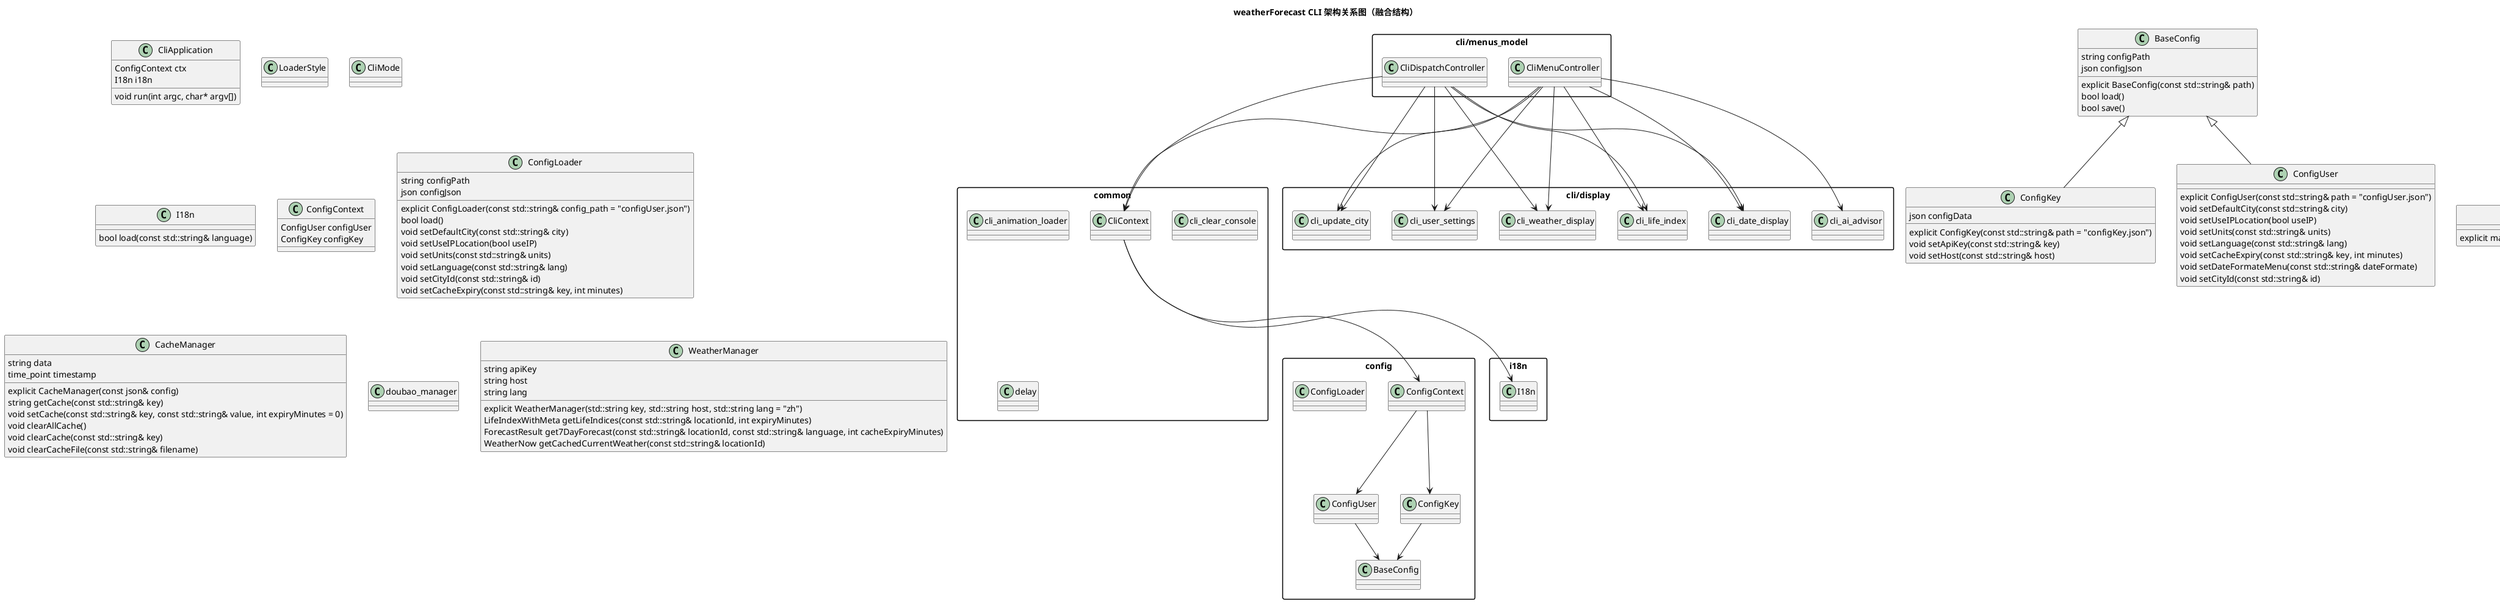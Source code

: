 @startuml
title weatherForecast CLI 架构关系图（融合结构）

skinparam packageStyle rectangle
skinparam classAttributeIconSize 0

package "common" {
  class CliContext
  class cli_animation_loader
  class cli_clear_console
  class delay
}

package "config" {
  class ConfigContext
  class ConfigUser
  class ConfigKey
  class ConfigLoader
  class BaseConfig
}

package "i18n" {
  class I18n
}

package "cli/menus_model" {
  class CliMenuController
  class CliDispatchController
}

package "cli/display" {
  class cli_weather_display
  class cli_life_index
  class cli_ai_advisor
  class cli_date_display
  class cli_user_settings
  class cli_update_city
}

' 上下文依赖
CliMenuController --> CliContext
CliDispatchController --> CliContext
CliContext --> ConfigContext
CliContext --> I18n

' 配置依赖
ConfigContext --> ConfigKey
ConfigContext --> ConfigUser
ConfigKey --> BaseConfig
ConfigUser --> BaseConfig

' 控制器与功能模块调用
CliMenuController --> cli_weather_display
CliMenuController --> cli_life_index
CliMenuController --> cli_ai_advisor
CliMenuController --> cli_date_display
CliMenuController --> cli_user_settings
CliMenuController --> cli_update_city

CliDispatchController --> cli_weather_display
CliDispatchController --> cli_life_index
CliDispatchController --> cli_date_display
CliDispatchController --> cli_user_settings
CliDispatchController --> cli_update_city

' 以下为自动提取类的成员与方法：
skinparam classAttributeIconSize 0
class CliApplication {
  ConfigContext ctx
  I18n i18n
  void run(int argc, char* argv[])
}
class LoaderStyle {
}
class CliMode {
}
class I18n {
  bool load(const std::string& language)
}
class BaseConfig {
  string configPath
  json configJson
  explicit BaseConfig(const std::string& path)
  bool load()
  bool save()
}
class ConfigContext {
  ConfigUser configUser
  ConfigKey configKey
}
class ConfigKey extends BaseConfig {
  json configData
  explicit ConfigKey(const std::string& path = "configKey.json")
  void setApiKey(const std::string& key)
  void setHost(const std::string& host)
}
class ConfigLoader {
  string configPath
  json configJson
  explicit ConfigLoader(const std::string& config_path = "configUser.json")
  bool load()
  void setDefaultCity(const std::string& city)
  void setUseIPLocation(bool useIP)
  void setUnits(const std::string& units)
  void setLanguage(const std::string& lang)
  void setCityId(const std::string& id)
  void setCacheExpiry(const std::string& key, int minutes)
}
class ConfigUser extends BaseConfig {
  explicit ConfigUser(const std::string& path = "configUser.json")
  void setDefaultCity(const std::string& city)
  void setUseIPLocation(bool useIP)
  void setUnits(const std::string& units)
  void setLanguage(const std::string& lang)
  void setCacheExpiry(const std::string& key, int minutes)
  void setDateFormateMenu(const std::string& dateFormate)
  void setCityId(const std::string& id)
}
class CacheManager {
  string data
  time_point timestamp
  explicit CacheManager(const json& config)
  string getCache(const std::string& key)
  void setCache(const std::string& key, const std::string& value, int expiryMinutes = 0)
  void clearAllCache()
  void clearCache(const std::string& key)
  void clearCacheFile(const std::string& filename)
}
class doubao_manager {
}
class WeatherManager {
  string apiKey
  string host
  string lang
  explicit WeatherManager(std::string key, std::string host, std::string lang = "zh")
  LifeIndexWithMeta getLifeIndices(const std::string& locationId, int expiryMinutes)
  ForecastResult get7DayForecast(const std::string& locationId, const std::string& language, int cacheExpiryMinutes)
  WeatherNow getCachedCurrentWeather(const std::string& locationId)
}
class mainwindow extends QWidget {
  explicit mainwindow(QWidget *parent = nullptr)
}
@enduml